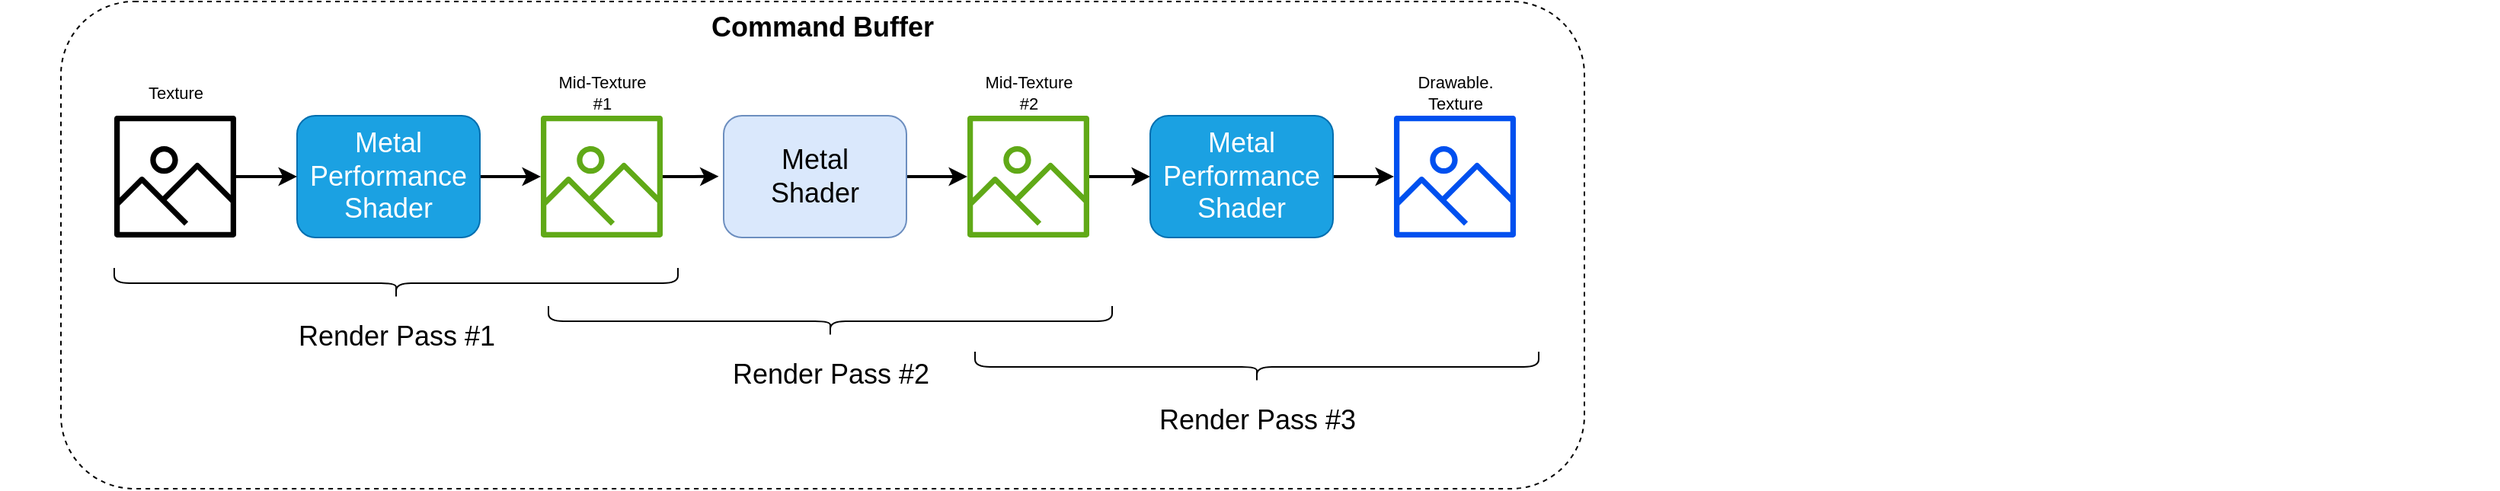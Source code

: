 <mxfile version="21.6.6" type="google">
  <diagram name="ページ1" id="Ii1aGD_-wHBXBE_sITFh">
    <mxGraphModel grid="1" page="1" gridSize="10" guides="1" tooltips="1" connect="1" arrows="1" fold="1" pageScale="1" pageWidth="1169" pageHeight="827" math="0" shadow="0">
      <root>
        <mxCell id="0" />
        <mxCell id="1" parent="0" />
        <mxCell id="Lbrs5oefOB9QgeZK32Kv-1" value="Command Buffer" style="rounded=1;whiteSpace=wrap;html=1;fontStyle=1;verticalAlign=top;fontSize=18;dashed=1;" vertex="1" parent="1">
          <mxGeometry x="40" width="1000" height="320" as="geometry" />
        </mxCell>
        <mxCell id="Lbrs5oefOB9QgeZK32Kv-2" value="" style="group" vertex="1" connectable="0" parent="1">
          <mxGeometry x="75" y="175" width="370" height="65" as="geometry" />
        </mxCell>
        <mxCell id="Lbrs5oefOB9QgeZK32Kv-3" value="" style="shape=curlyBracket;whiteSpace=wrap;html=1;rounded=1;flipH=1;labelPosition=right;verticalLabelPosition=middle;align=left;verticalAlign=middle;rotation=90;size=0.5;" vertex="1" parent="Lbrs5oefOB9QgeZK32Kv-2">
          <mxGeometry x="175" y="-175" width="20" height="370" as="geometry" />
        </mxCell>
        <mxCell id="Lbrs5oefOB9QgeZK32Kv-4" value="Render Pass #1" style="text;html=1;align=center;verticalAlign=middle;resizable=0;points=[];autosize=1;strokeColor=none;fillColor=none;fontSize=18;" vertex="1" parent="Lbrs5oefOB9QgeZK32Kv-2">
          <mxGeometry x="110" y="25" width="150" height="40" as="geometry" />
        </mxCell>
        <mxCell id="Lbrs5oefOB9QgeZK32Kv-5" value="" style="group" vertex="1" connectable="0" parent="1">
          <mxGeometry x="360" y="200" width="370" height="65" as="geometry" />
        </mxCell>
        <mxCell id="Lbrs5oefOB9QgeZK32Kv-6" value="" style="shape=curlyBracket;whiteSpace=wrap;html=1;rounded=1;flipH=1;labelPosition=right;verticalLabelPosition=middle;align=left;verticalAlign=middle;rotation=90;size=0.5;" vertex="1" parent="Lbrs5oefOB9QgeZK32Kv-5">
          <mxGeometry x="175" y="-175" width="20" height="370" as="geometry" />
        </mxCell>
        <mxCell id="Lbrs5oefOB9QgeZK32Kv-7" value="Render Pass #2" style="text;html=1;align=center;verticalAlign=middle;resizable=0;points=[];autosize=1;strokeColor=none;fillColor=none;fontSize=18;" vertex="1" parent="Lbrs5oefOB9QgeZK32Kv-5">
          <mxGeometry x="110" y="25" width="150" height="40" as="geometry" />
        </mxCell>
        <mxCell id="Lbrs5oefOB9QgeZK32Kv-8" value="" style="group" vertex="1" connectable="0" parent="1">
          <mxGeometry x="640" y="230" width="370" height="65" as="geometry" />
        </mxCell>
        <mxCell id="Lbrs5oefOB9QgeZK32Kv-9" value="" style="shape=curlyBracket;whiteSpace=wrap;html=1;rounded=1;flipH=1;labelPosition=right;verticalLabelPosition=middle;align=left;verticalAlign=middle;rotation=90;size=0.5;" vertex="1" parent="Lbrs5oefOB9QgeZK32Kv-8">
          <mxGeometry x="175" y="-175" width="20" height="370" as="geometry" />
        </mxCell>
        <mxCell id="Lbrs5oefOB9QgeZK32Kv-10" value="Render Pass #3" style="text;html=1;align=center;verticalAlign=middle;resizable=0;points=[];autosize=1;strokeColor=none;fillColor=none;fontSize=18;" vertex="1" parent="Lbrs5oefOB9QgeZK32Kv-8">
          <mxGeometry x="110" y="25" width="150" height="40" as="geometry" />
        </mxCell>
        <mxCell id="Lbrs5oefOB9QgeZK32Kv-11" value="" style="rounded=0;whiteSpace=wrap;html=1;fillColor=none;strokeColor=none;" vertex="1" parent="1">
          <mxGeometry width="40" height="40" as="geometry" />
        </mxCell>
        <mxCell id="Lbrs5oefOB9QgeZK32Kv-12" value="" style="rounded=0;whiteSpace=wrap;html=1;fillColor=none;strokeColor=none;" vertex="1" parent="1">
          <mxGeometry x="1600" width="40" height="40" as="geometry" />
        </mxCell>
        <mxCell id="Lbrs5oefOB9QgeZK32Kv-13" style="edgeStyle=orthogonalEdgeStyle;shape=connector;rounded=0;orthogonalLoop=1;jettySize=auto;html=1;labelBackgroundColor=default;strokeColor=default;strokeWidth=2;fontFamily=Helvetica;fontSize=11;fontColor=default;endArrow=classic;" edge="1" parent="1" source="Lbrs5oefOB9QgeZK32Kv-14" target="Lbrs5oefOB9QgeZK32Kv-18">
          <mxGeometry relative="1" as="geometry" />
        </mxCell>
        <mxCell id="Lbrs5oefOB9QgeZK32Kv-14" value="Metal Performance Shader" style="rounded=1;whiteSpace=wrap;html=1;fillColor=#1ba1e2;strokeColor=#006EAF;fontSize=18;fontColor=#ffffff;" vertex="1" parent="1">
          <mxGeometry x="195" y="75" width="120" height="80" as="geometry" />
        </mxCell>
        <mxCell id="Lbrs5oefOB9QgeZK32Kv-15" style="edgeStyle=orthogonalEdgeStyle;rounded=0;orthogonalLoop=1;jettySize=auto;html=1;entryX=0;entryY=0.5;entryDx=0;entryDy=0;strokeWidth=2;" edge="1" parent="1" source="Lbrs5oefOB9QgeZK32Kv-16" target="Lbrs5oefOB9QgeZK32Kv-14">
          <mxGeometry relative="1" as="geometry" />
        </mxCell>
        <mxCell id="Lbrs5oefOB9QgeZK32Kv-16" value="" style="sketch=0;outlineConnect=0;fillColor=#000000;strokeColor=#9673a6;dashed=0;verticalLabelPosition=bottom;verticalAlign=top;align=center;html=1;fontSize=12;fontStyle=0;aspect=fixed;pointerEvents=1;shape=mxgraph.aws4.container_registry_image;" vertex="1" parent="1">
          <mxGeometry x="75" y="75" width="80" height="80" as="geometry" />
        </mxCell>
        <mxCell id="Lbrs5oefOB9QgeZK32Kv-17" style="edgeStyle=orthogonalEdgeStyle;shape=connector;rounded=0;orthogonalLoop=1;jettySize=auto;html=1;entryX=-0.027;entryY=0.498;entryDx=0;entryDy=0;entryPerimeter=0;labelBackgroundColor=default;strokeColor=default;strokeWidth=2;fontFamily=Helvetica;fontSize=11;fontColor=default;endArrow=classic;" edge="1" parent="1" source="Lbrs5oefOB9QgeZK32Kv-18" target="Lbrs5oefOB9QgeZK32Kv-20">
          <mxGeometry relative="1" as="geometry" />
        </mxCell>
        <mxCell id="Lbrs5oefOB9QgeZK32Kv-18" value="" style="sketch=0;outlineConnect=0;fillColor=#60a917;strokeColor=#2D7600;dashed=0;verticalLabelPosition=bottom;verticalAlign=top;align=center;html=1;fontSize=12;fontStyle=0;aspect=fixed;pointerEvents=1;shape=mxgraph.aws4.container_registry_image;fontColor=#ffffff;" vertex="1" parent="1">
          <mxGeometry x="355" y="75" width="80" height="80" as="geometry" />
        </mxCell>
        <mxCell id="Lbrs5oefOB9QgeZK32Kv-19" style="edgeStyle=orthogonalEdgeStyle;shape=connector;rounded=0;orthogonalLoop=1;jettySize=auto;html=1;labelBackgroundColor=default;strokeColor=default;strokeWidth=2;fontFamily=Helvetica;fontSize=11;fontColor=default;endArrow=classic;" edge="1" parent="1" source="Lbrs5oefOB9QgeZK32Kv-20" target="Lbrs5oefOB9QgeZK32Kv-22">
          <mxGeometry relative="1" as="geometry" />
        </mxCell>
        <mxCell id="Lbrs5oefOB9QgeZK32Kv-20" value="Metal&lt;br&gt;Shader" style="rounded=1;whiteSpace=wrap;html=1;fontSize=18;fillColor=#dae8fc;strokeColor=#6c8ebf;" vertex="1" parent="1">
          <mxGeometry x="475" y="75" width="120" height="80" as="geometry" />
        </mxCell>
        <mxCell id="Lbrs5oefOB9QgeZK32Kv-21" style="edgeStyle=orthogonalEdgeStyle;rounded=0;orthogonalLoop=1;jettySize=auto;html=1;entryX=0;entryY=0.5;entryDx=0;entryDy=0;strokeWidth=2;" edge="1" parent="1" source="Lbrs5oefOB9QgeZK32Kv-22" target="Lbrs5oefOB9QgeZK32Kv-27">
          <mxGeometry relative="1" as="geometry" />
        </mxCell>
        <mxCell id="Lbrs5oefOB9QgeZK32Kv-22" value="" style="sketch=0;outlineConnect=0;fillColor=#60a917;strokeColor=#2D7600;dashed=0;verticalLabelPosition=bottom;verticalAlign=top;align=center;html=1;fontSize=12;fontStyle=0;aspect=fixed;pointerEvents=1;shape=mxgraph.aws4.container_registry_image;fontColor=#ffffff;" vertex="1" parent="1">
          <mxGeometry x="635" y="75" width="80" height="80" as="geometry" />
        </mxCell>
        <mxCell id="Lbrs5oefOB9QgeZK32Kv-23" value="Texture" style="text;html=1;align=center;verticalAlign=middle;resizable=0;points=[];autosize=1;strokeColor=none;fillColor=none;fontSize=11;fontFamily=Helvetica;fontColor=default;" vertex="1" parent="1">
          <mxGeometry x="85" y="45" width="60" height="30" as="geometry" />
        </mxCell>
        <mxCell id="Lbrs5oefOB9QgeZK32Kv-24" value="Mid-Texture&lt;br style=&quot;border-color: var(--border-color);&quot;&gt;#2" style="text;html=1;align=center;verticalAlign=middle;resizable=0;points=[];autosize=1;strokeColor=none;fillColor=none;fontSize=11;fontFamily=Helvetica;fontColor=default;" vertex="1" parent="1">
          <mxGeometry x="635" y="40" width="80" height="40" as="geometry" />
        </mxCell>
        <mxCell id="Lbrs5oefOB9QgeZK32Kv-25" value="Mid-Texture&lt;br&gt;#1" style="text;html=1;align=center;verticalAlign=middle;resizable=0;points=[];autosize=1;strokeColor=none;fillColor=none;fontSize=11;fontFamily=Helvetica;fontColor=default;" vertex="1" parent="1">
          <mxGeometry x="355" y="40" width="80" height="40" as="geometry" />
        </mxCell>
        <mxCell id="Lbrs5oefOB9QgeZK32Kv-26" style="edgeStyle=orthogonalEdgeStyle;shape=connector;rounded=0;orthogonalLoop=1;jettySize=auto;html=1;labelBackgroundColor=default;strokeColor=default;strokeWidth=2;fontFamily=Helvetica;fontSize=11;fontColor=default;endArrow=classic;" edge="1" parent="1" source="Lbrs5oefOB9QgeZK32Kv-27" target="Lbrs5oefOB9QgeZK32Kv-28">
          <mxGeometry relative="1" as="geometry" />
        </mxCell>
        <mxCell id="Lbrs5oefOB9QgeZK32Kv-27" value="Metal Performance Shader" style="rounded=1;whiteSpace=wrap;html=1;fontSize=18;fillColor=#1ba1e2;strokeColor=#006EAF;fontColor=#ffffff;" vertex="1" parent="1">
          <mxGeometry x="755" y="75" width="120" height="80" as="geometry" />
        </mxCell>
        <mxCell id="Lbrs5oefOB9QgeZK32Kv-28" value="" style="sketch=0;outlineConnect=0;fillColor=#0050ef;strokeColor=#001DBC;dashed=0;verticalLabelPosition=bottom;verticalAlign=top;align=center;html=1;fontSize=12;fontStyle=0;aspect=fixed;pointerEvents=1;shape=mxgraph.aws4.container_registry_image;fontColor=#ffffff;" vertex="1" parent="1">
          <mxGeometry x="915" y="75" width="80" height="80" as="geometry" />
        </mxCell>
        <mxCell id="Lbrs5oefOB9QgeZK32Kv-29" value="Drawable.&lt;br&gt;Texture" style="text;html=1;align=center;verticalAlign=middle;resizable=0;points=[];autosize=1;strokeColor=none;fillColor=none;fontSize=11;fontFamily=Helvetica;fontColor=default;" vertex="1" parent="1">
          <mxGeometry x="920" y="40" width="70" height="40" as="geometry" />
        </mxCell>
      </root>
    </mxGraphModel>
  </diagram>
</mxfile>

